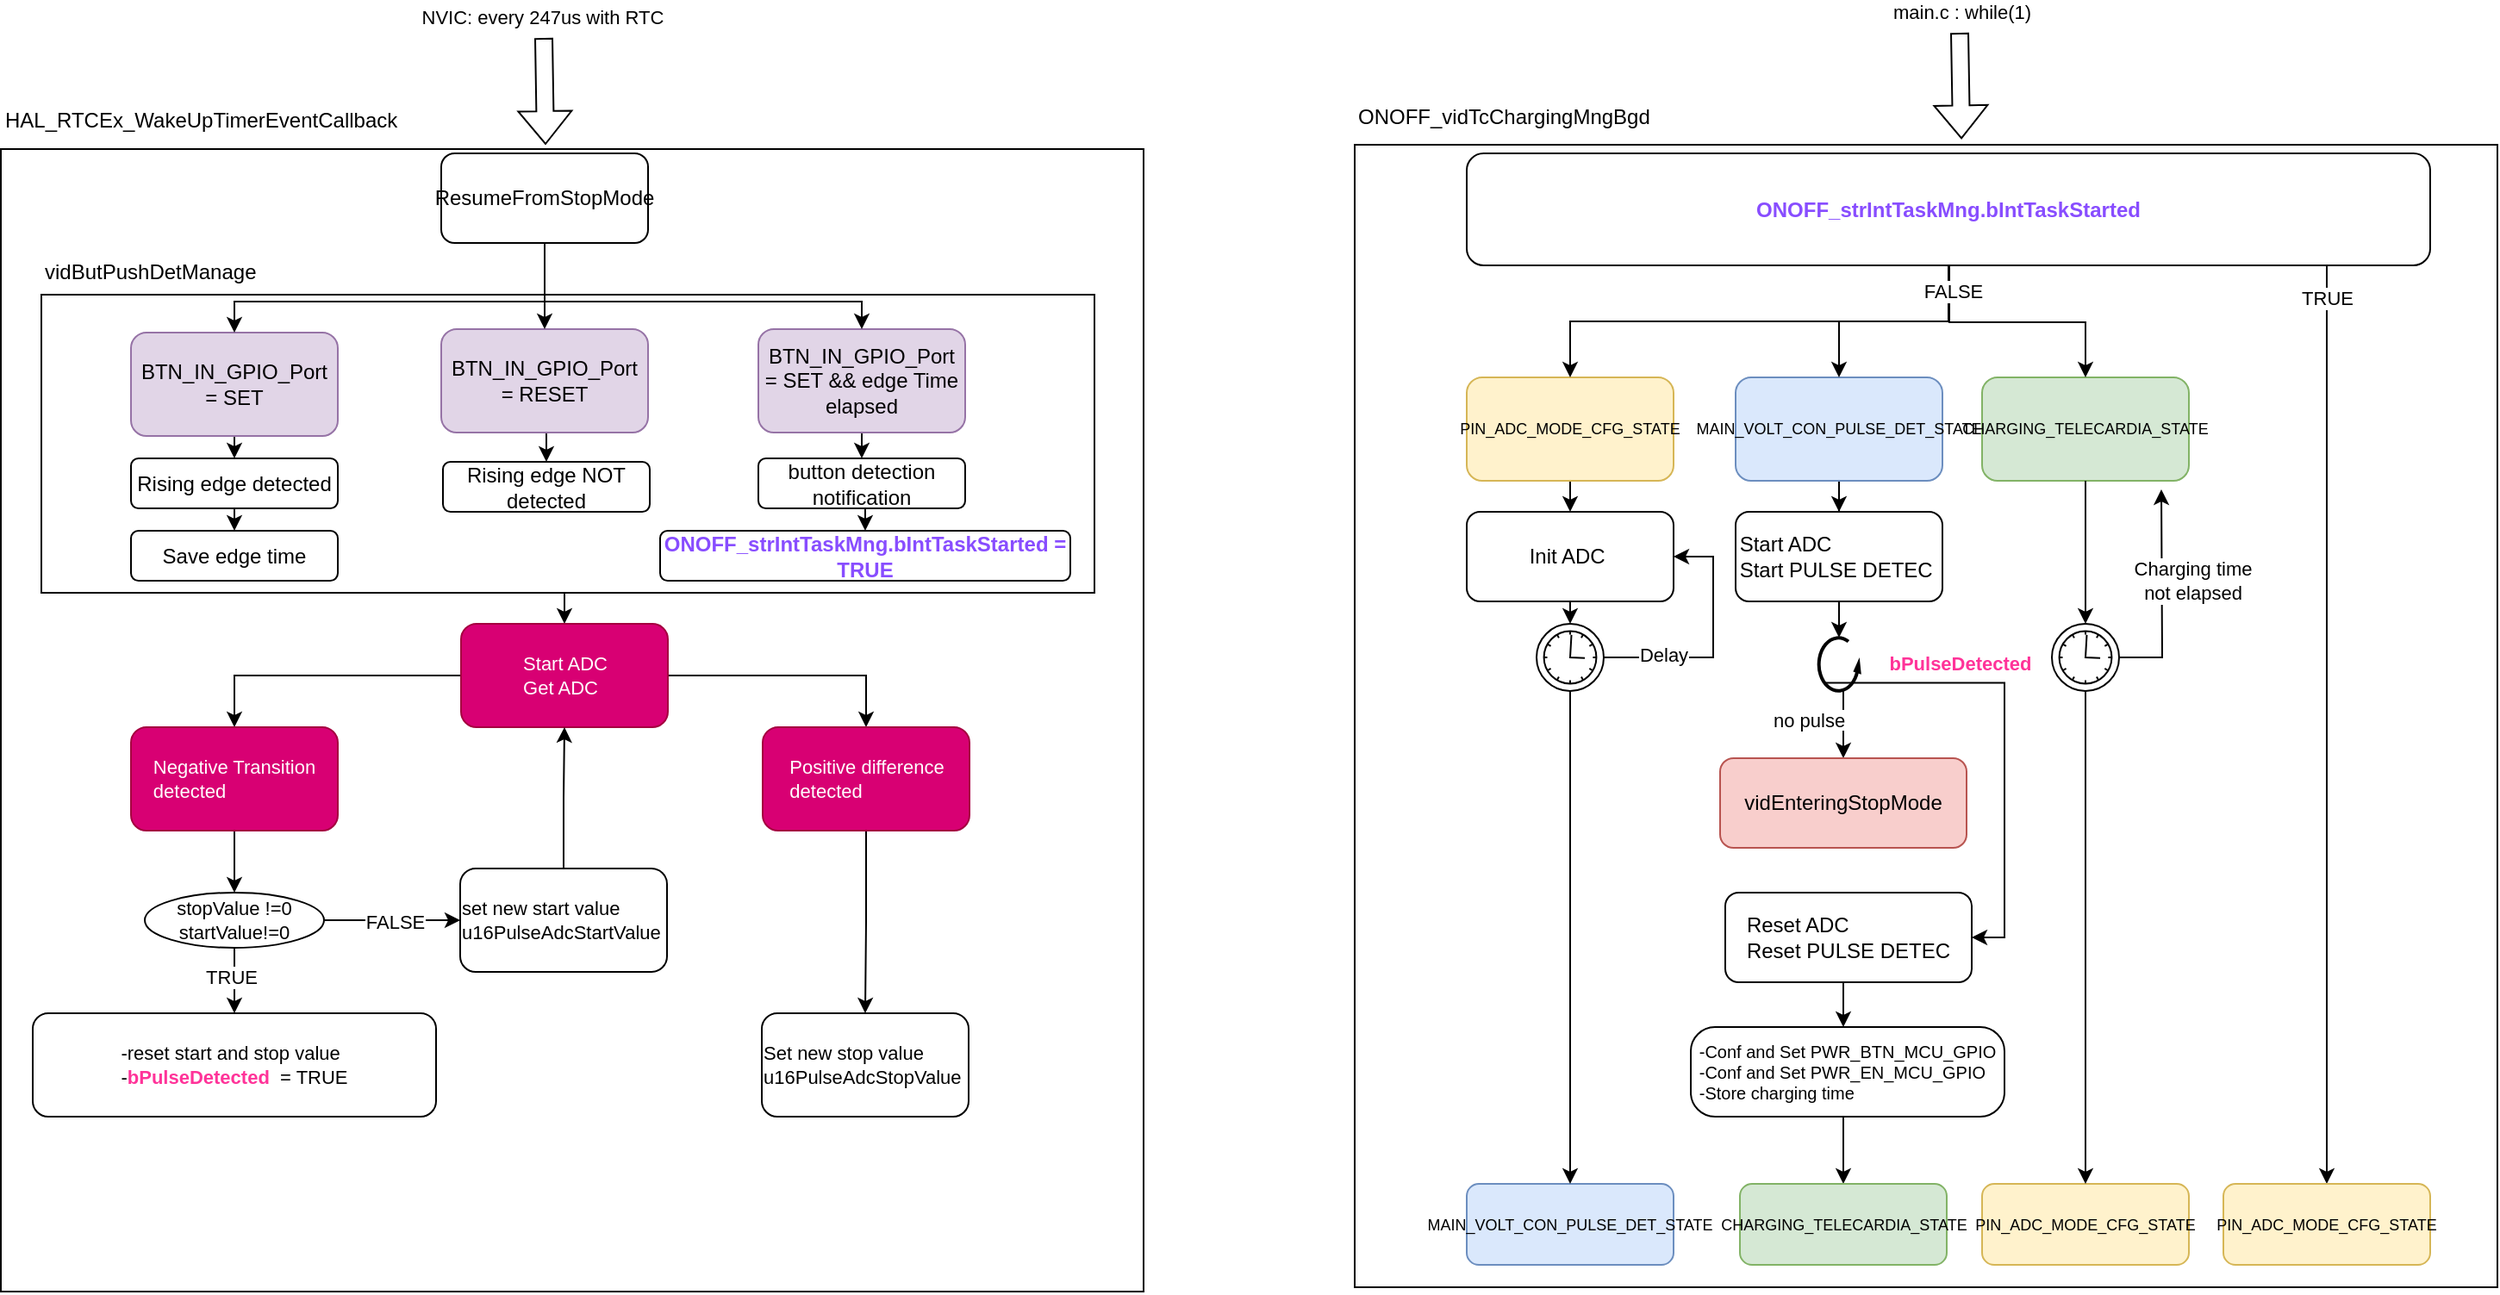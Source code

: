 <mxfile version="24.8.4">
  <diagram name="Page-1" id="MxybN-rUto2uc-iu2BbV">
    <mxGraphModel dx="1010" dy="659" grid="1" gridSize="13" guides="1" tooltips="1" connect="1" arrows="1" fold="1" page="1" pageScale="1" pageWidth="827" pageHeight="1169" math="0" shadow="0">
      <root>
        <mxCell id="0" />
        <mxCell id="1" parent="0" />
        <mxCell id="j8pmvMZr8ETkO79uosbp-1" value="" style="whiteSpace=wrap;html=1;aspect=fixed;" parent="1" vertex="1">
          <mxGeometry x="46.5" y="132.5" width="663" height="663" as="geometry" />
        </mxCell>
        <mxCell id="j8pmvMZr8ETkO79uosbp-2" value="" style="whiteSpace=wrap;html=1;aspect=fixed;" parent="1" vertex="1">
          <mxGeometry x="832" y="130" width="663" height="663" as="geometry" />
        </mxCell>
        <mxCell id="j8pmvMZr8ETkO79uosbp-3" value="HAL_RTCEx_WakeUpTimerEventCallback" style="text;whiteSpace=wrap;" parent="1" vertex="1">
          <mxGeometry x="46.5" y="102" width="195" height="40" as="geometry" />
        </mxCell>
        <mxCell id="j8pmvMZr8ETkO79uosbp-4" value="ONOFF_vidTcChargingMngBgd" style="text;whiteSpace=wrap;" parent="1" vertex="1">
          <mxGeometry x="832" y="100" width="169" height="39" as="geometry" />
        </mxCell>
        <mxCell id="0a85Kjry8dQB_oetqC8E-26" style="edgeStyle=orthogonalEdgeStyle;rounded=0;orthogonalLoop=1;jettySize=auto;html=1;exitX=0.5;exitY=1;exitDx=0;exitDy=0;entryX=0.5;entryY=0;entryDx=0;entryDy=0;" edge="1" parent="1" source="0a85Kjry8dQB_oetqC8E-4" target="0a85Kjry8dQB_oetqC8E-9">
          <mxGeometry relative="1" as="geometry" />
        </mxCell>
        <mxCell id="0a85Kjry8dQB_oetqC8E-4" value="PIN_ADC_MODE_CFG_STATE" style="rounded=1;whiteSpace=wrap;html=1;fontSize=9;fillColor=#fff2cc;strokeColor=#d6b656;" vertex="1" parent="1">
          <mxGeometry x="897" y="265" width="120" height="60" as="geometry" />
        </mxCell>
        <mxCell id="0a85Kjry8dQB_oetqC8E-69" style="edgeStyle=orthogonalEdgeStyle;rounded=0;orthogonalLoop=1;jettySize=auto;html=1;exitX=0.5;exitY=1;exitDx=0;exitDy=0;" edge="1" parent="1" source="0a85Kjry8dQB_oetqC8E-5" target="0a85Kjry8dQB_oetqC8E-36">
          <mxGeometry relative="1" as="geometry" />
        </mxCell>
        <mxCell id="0a85Kjry8dQB_oetqC8E-5" value="MAIN_VOLT_CON_PULSE_DET_STATE" style="rounded=1;whiteSpace=wrap;html=1;fontSize=9;fillColor=#dae8fc;strokeColor=#6c8ebf;" vertex="1" parent="1">
          <mxGeometry x="1053" y="265" width="120" height="60" as="geometry" />
        </mxCell>
        <mxCell id="0a85Kjry8dQB_oetqC8E-6" value="CHARGING_TELECARDIA_STATE" style="rounded=1;whiteSpace=wrap;html=1;fontSize=9;fillColor=#d5e8d4;strokeColor=#82b366;" vertex="1" parent="1">
          <mxGeometry x="1196" y="265" width="120" height="60" as="geometry" />
        </mxCell>
        <mxCell id="0a85Kjry8dQB_oetqC8E-9" value="Init ADC&amp;nbsp;" style="rounded=1;whiteSpace=wrap;html=1;" vertex="1" parent="1">
          <mxGeometry x="897" y="343" width="120" height="52" as="geometry" />
        </mxCell>
        <mxCell id="0a85Kjry8dQB_oetqC8E-16" style="edgeStyle=orthogonalEdgeStyle;rounded=0;orthogonalLoop=1;jettySize=auto;html=1;entryX=0.5;entryY=0;entryDx=0;entryDy=0;exitX=0.5;exitY=1;exitDx=0;exitDy=0;" edge="1" parent="1" source="0a85Kjry8dQB_oetqC8E-11" target="0a85Kjry8dQB_oetqC8E-4">
          <mxGeometry relative="1" as="geometry" />
        </mxCell>
        <mxCell id="0a85Kjry8dQB_oetqC8E-18" style="edgeStyle=orthogonalEdgeStyle;rounded=0;orthogonalLoop=1;jettySize=auto;html=1;exitX=0.5;exitY=1;exitDx=0;exitDy=0;entryX=0.5;entryY=0;entryDx=0;entryDy=0;" edge="1" parent="1" source="0a85Kjry8dQB_oetqC8E-11" target="0a85Kjry8dQB_oetqC8E-5">
          <mxGeometry relative="1" as="geometry" />
        </mxCell>
        <mxCell id="0a85Kjry8dQB_oetqC8E-19" style="edgeStyle=orthogonalEdgeStyle;rounded=0;orthogonalLoop=1;jettySize=auto;html=1;" edge="1" parent="1" target="0a85Kjry8dQB_oetqC8E-6">
          <mxGeometry relative="1" as="geometry">
            <mxPoint x="1177" y="200" as="sourcePoint" />
            <Array as="points">
              <mxPoint x="1177" y="233" />
              <mxPoint x="1256" y="233" />
            </Array>
          </mxGeometry>
        </mxCell>
        <mxCell id="0a85Kjry8dQB_oetqC8E-65" value="FALSE" style="edgeLabel;html=1;align=center;verticalAlign=middle;resizable=0;points=[];" vertex="1" connectable="0" parent="0a85Kjry8dQB_oetqC8E-19">
          <mxGeometry x="-0.796" y="2" relative="1" as="geometry">
            <mxPoint as="offset" />
          </mxGeometry>
        </mxCell>
        <mxCell id="0a85Kjry8dQB_oetqC8E-67" style="edgeStyle=orthogonalEdgeStyle;rounded=0;orthogonalLoop=1;jettySize=auto;html=1;exitX=0.5;exitY=1;exitDx=0;exitDy=0;entryX=0.5;entryY=0;entryDx=0;entryDy=0;" edge="1" parent="1" source="0a85Kjry8dQB_oetqC8E-11" target="0a85Kjry8dQB_oetqC8E-13">
          <mxGeometry relative="1" as="geometry">
            <Array as="points">
              <mxPoint x="1396" y="200" />
            </Array>
          </mxGeometry>
        </mxCell>
        <mxCell id="0a85Kjry8dQB_oetqC8E-68" value="TRUE" style="edgeLabel;html=1;align=center;verticalAlign=middle;resizable=0;points=[];" vertex="1" connectable="0" parent="0a85Kjry8dQB_oetqC8E-67">
          <mxGeometry x="-0.371" relative="1" as="geometry">
            <mxPoint y="2" as="offset" />
          </mxGeometry>
        </mxCell>
        <mxCell id="0a85Kjry8dQB_oetqC8E-11" value="&lt;b&gt;&lt;font color=&quot;#884dff&quot;&gt;ONOFF_strIntTaskMng.bIntTaskStarted&lt;/font&gt;&lt;/b&gt;" style="rounded=1;whiteSpace=wrap;html=1;" vertex="1" parent="1">
          <mxGeometry x="897" y="135" width="559" height="65" as="geometry" />
        </mxCell>
        <mxCell id="0a85Kjry8dQB_oetqC8E-13" value="PIN_ADC_MODE_CFG_STATE" style="rounded=1;whiteSpace=wrap;html=1;fontSize=9;fillColor=#fff2cc;strokeColor=#d6b656;" vertex="1" parent="1">
          <mxGeometry x="1336" y="733" width="120" height="47" as="geometry" />
        </mxCell>
        <mxCell id="0a85Kjry8dQB_oetqC8E-27" value="MAIN_VOLT_CON_PULSE_DET_STATE" style="rounded=1;whiteSpace=wrap;html=1;fontSize=9;fillColor=#dae8fc;strokeColor=#6c8ebf;" vertex="1" parent="1">
          <mxGeometry x="897" y="733" width="120" height="47" as="geometry" />
        </mxCell>
        <mxCell id="0a85Kjry8dQB_oetqC8E-31" style="edgeStyle=orthogonalEdgeStyle;rounded=0;orthogonalLoop=1;jettySize=auto;html=1;exitX=1;exitY=0.5;exitDx=0;exitDy=0;exitPerimeter=0;entryX=1;entryY=0.5;entryDx=0;entryDy=0;" edge="1" parent="1" source="0a85Kjry8dQB_oetqC8E-29" target="0a85Kjry8dQB_oetqC8E-9">
          <mxGeometry relative="1" as="geometry">
            <Array as="points">
              <mxPoint x="1040" y="428" />
              <mxPoint x="1040" y="369" />
            </Array>
          </mxGeometry>
        </mxCell>
        <mxCell id="0a85Kjry8dQB_oetqC8E-34" value="Delay&lt;div&gt;&lt;br/&gt;&lt;/div&gt;" style="edgeLabel;html=1;align=center;verticalAlign=middle;resizable=0;points=[];" vertex="1" connectable="0" parent="0a85Kjry8dQB_oetqC8E-31">
          <mxGeometry x="-0.482" y="-3" relative="1" as="geometry">
            <mxPoint x="-3" y="2" as="offset" />
          </mxGeometry>
        </mxCell>
        <mxCell id="0a85Kjry8dQB_oetqC8E-33" style="edgeStyle=orthogonalEdgeStyle;rounded=0;orthogonalLoop=1;jettySize=auto;html=1;exitX=0.5;exitY=1;exitDx=0;exitDy=0;exitPerimeter=0;entryX=0.5;entryY=0;entryDx=0;entryDy=0;" edge="1" parent="1" source="0a85Kjry8dQB_oetqC8E-29" target="0a85Kjry8dQB_oetqC8E-27">
          <mxGeometry relative="1" as="geometry" />
        </mxCell>
        <mxCell id="0a85Kjry8dQB_oetqC8E-29" value="" style="points=[[0.145,0.145,0],[0.5,0,0],[0.855,0.145,0],[1,0.5,0],[0.855,0.855,0],[0.5,1,0],[0.145,0.855,0],[0,0.5,0]];shape=mxgraph.bpmn.event;html=1;verticalLabelPosition=bottom;labelBackgroundColor=#ffffff;verticalAlign=top;align=center;perimeter=ellipsePerimeter;outlineConnect=0;aspect=fixed;outline=standard;symbol=timer;" vertex="1" parent="1">
          <mxGeometry x="937.5" y="408" width="39" height="39" as="geometry" />
        </mxCell>
        <mxCell id="0a85Kjry8dQB_oetqC8E-32" style="edgeStyle=orthogonalEdgeStyle;rounded=0;orthogonalLoop=1;jettySize=auto;html=1;exitX=0.5;exitY=1;exitDx=0;exitDy=0;entryX=0.5;entryY=0;entryDx=0;entryDy=0;entryPerimeter=0;" edge="1" parent="1" source="0a85Kjry8dQB_oetqC8E-9" target="0a85Kjry8dQB_oetqC8E-29">
          <mxGeometry relative="1" as="geometry" />
        </mxCell>
        <mxCell id="0a85Kjry8dQB_oetqC8E-37" style="edgeStyle=orthogonalEdgeStyle;rounded=0;orthogonalLoop=1;jettySize=auto;html=1;exitX=0.5;exitY=1;exitDx=0;exitDy=0;entryX=0.5;entryY=0;entryDx=0;entryDy=0;" edge="1" parent="1" source="0a85Kjry8dQB_oetqC8E-44" target="0a85Kjry8dQB_oetqC8E-38">
          <mxGeometry relative="1" as="geometry">
            <mxPoint x="1112.882" y="447" as="targetPoint" />
          </mxGeometry>
        </mxCell>
        <mxCell id="0a85Kjry8dQB_oetqC8E-36" value="&lt;div style=&quot;text-align: left;&quot;&gt;&lt;span style=&quot;background-color: initial;&quot;&gt;Start ADC&lt;/span&gt;&lt;/div&gt;Start PULSE DETEC&amp;nbsp;" style="rounded=1;whiteSpace=wrap;html=1;" vertex="1" parent="1">
          <mxGeometry x="1053" y="343" width="120" height="52" as="geometry" />
        </mxCell>
        <mxCell id="0a85Kjry8dQB_oetqC8E-38" value="&lt;div style=&quot;text-align: center;&quot;&gt;vidEnteringStopMode&lt;br&gt;&lt;/div&gt;" style="rounded=1;whiteSpace=wrap;html=1;fillColor=#f8cecc;strokeColor=#b85450;" vertex="1" parent="1">
          <mxGeometry x="1044" y="486" width="143" height="52" as="geometry" />
        </mxCell>
        <mxCell id="0a85Kjry8dQB_oetqC8E-46" value="" style="edgeStyle=orthogonalEdgeStyle;rounded=0;orthogonalLoop=1;jettySize=auto;html=1;exitX=0.5;exitY=1;exitDx=0;exitDy=0;entryX=0.5;entryY=0;entryDx=0;entryDy=0;" edge="1" parent="1" source="0a85Kjry8dQB_oetqC8E-36" target="0a85Kjry8dQB_oetqC8E-44">
          <mxGeometry relative="1" as="geometry">
            <mxPoint x="1114" y="483" as="targetPoint" />
            <mxPoint x="1113" y="395" as="sourcePoint" />
          </mxGeometry>
        </mxCell>
        <mxCell id="0a85Kjry8dQB_oetqC8E-49" style="edgeStyle=orthogonalEdgeStyle;rounded=0;orthogonalLoop=1;jettySize=auto;html=1;exitX=0.144;exitY=0.845;exitDx=0;exitDy=0;entryX=1;entryY=0.5;entryDx=0;entryDy=0;exitPerimeter=0;" edge="1" parent="1" source="0a85Kjry8dQB_oetqC8E-44" target="0a85Kjry8dQB_oetqC8E-48">
          <mxGeometry relative="1" as="geometry">
            <Array as="points">
              <mxPoint x="1209" y="442" />
              <mxPoint x="1209" y="590" />
            </Array>
          </mxGeometry>
        </mxCell>
        <mxCell id="0a85Kjry8dQB_oetqC8E-50" value="&lt;b&gt;&lt;font color=&quot;#ff3399&quot;&gt;bPulseDetected&lt;/font&gt;&lt;/b&gt;" style="edgeLabel;html=1;align=center;verticalAlign=middle;resizable=0;points=[];" vertex="1" connectable="0" parent="0a85Kjry8dQB_oetqC8E-49">
          <mxGeometry x="-0.619" y="-1" relative="1" as="geometry">
            <mxPoint x="27" y="-12" as="offset" />
          </mxGeometry>
        </mxCell>
        <mxCell id="0a85Kjry8dQB_oetqC8E-44" value="" style="verticalLabelPosition=bottom;html=1;verticalAlign=top;strokeWidth=2;shape=mxgraph.lean_mapping.physical_pull;pointerEvents=1;" vertex="1" parent="1">
          <mxGeometry x="1101.25" y="416" width="23.5" height="31" as="geometry" />
        </mxCell>
        <mxCell id="0a85Kjry8dQB_oetqC8E-47" value="&lt;div style=&quot;text-align: center;&quot;&gt;&lt;span style=&quot;text-wrap: nowrap; background-color: rgb(255, 255, 255);&quot;&gt;no pulse&lt;/span&gt;&lt;/div&gt;" style="text;whiteSpace=wrap;html=1;fontSize=11;" vertex="1" parent="1">
          <mxGeometry x="1072.5" y="451" width="110.5" height="26" as="geometry" />
        </mxCell>
        <mxCell id="0a85Kjry8dQB_oetqC8E-52" style="edgeStyle=orthogonalEdgeStyle;rounded=0;orthogonalLoop=1;jettySize=auto;html=1;exitX=0.5;exitY=1;exitDx=0;exitDy=0;" edge="1" parent="1" source="0a85Kjry8dQB_oetqC8E-48">
          <mxGeometry relative="1" as="geometry">
            <mxPoint x="1115.5" y="642" as="targetPoint" />
          </mxGeometry>
        </mxCell>
        <mxCell id="0a85Kjry8dQB_oetqC8E-48" value="&lt;div style=&quot;text-align: center;&quot;&gt;&lt;div style=&quot;text-align: left;&quot;&gt;&lt;span style=&quot;background-color: initial;&quot;&gt;Reset ADC&lt;/span&gt;&lt;/div&gt;Reset PULSE DETEC&lt;br&gt;&lt;/div&gt;" style="rounded=1;whiteSpace=wrap;html=1;" vertex="1" parent="1">
          <mxGeometry x="1047" y="564" width="143" height="52" as="geometry" />
        </mxCell>
        <mxCell id="0a85Kjry8dQB_oetqC8E-56" style="edgeStyle=orthogonalEdgeStyle;rounded=0;orthogonalLoop=1;jettySize=auto;html=1;exitX=0.5;exitY=1;exitDx=0;exitDy=0;entryX=0.5;entryY=0;entryDx=0;entryDy=0;" edge="1" parent="1" source="0a85Kjry8dQB_oetqC8E-53" target="0a85Kjry8dQB_oetqC8E-55">
          <mxGeometry relative="1" as="geometry" />
        </mxCell>
        <mxCell id="0a85Kjry8dQB_oetqC8E-53" value="&lt;div style=&quot;text-align: center; font-size: 10px;&quot;&gt;&lt;div style=&quot;text-align: left; font-size: 10px;&quot;&gt;-Conf and Set PWR_BTN_MCU_GPIO&lt;br style=&quot;font-size: 10px;&quot;&gt;-Conf and Set&amp;nbsp;PWR_EN_MCU_GPIO&lt;br style=&quot;font-size: 10px;&quot;&gt;-Store charging time&lt;/div&gt;&lt;/div&gt;" style="rounded=1;whiteSpace=wrap;html=1;arcSize=27;fontSize=10;" vertex="1" parent="1">
          <mxGeometry x="1027" y="642" width="182" height="52" as="geometry" />
        </mxCell>
        <mxCell id="0a85Kjry8dQB_oetqC8E-55" value="CHARGING_TELECARDIA_STATE" style="rounded=1;whiteSpace=wrap;html=1;fontSize=9;fillColor=#d5e8d4;strokeColor=#82b366;" vertex="1" parent="1">
          <mxGeometry x="1055.5" y="733" width="120" height="47" as="geometry" />
        </mxCell>
        <mxCell id="0a85Kjry8dQB_oetqC8E-57" value="PIN_ADC_MODE_CFG_STATE" style="rounded=1;whiteSpace=wrap;html=1;fontSize=9;fillColor=#fff2cc;strokeColor=#d6b656;" vertex="1" parent="1">
          <mxGeometry x="1196" y="733" width="120" height="47" as="geometry" />
        </mxCell>
        <mxCell id="0a85Kjry8dQB_oetqC8E-60" style="edgeStyle=orthogonalEdgeStyle;rounded=0;orthogonalLoop=1;jettySize=auto;html=1;exitX=1;exitY=0.5;exitDx=0;exitDy=0;exitPerimeter=0;" edge="1" parent="1" source="0a85Kjry8dQB_oetqC8E-58">
          <mxGeometry relative="1" as="geometry">
            <mxPoint x="1300" y="330" as="targetPoint" />
          </mxGeometry>
        </mxCell>
        <mxCell id="0a85Kjry8dQB_oetqC8E-61" value="Charging time &lt;br&gt;not elapsed" style="edgeLabel;html=1;align=center;verticalAlign=middle;resizable=0;points=[];" vertex="1" connectable="0" parent="0a85Kjry8dQB_oetqC8E-60">
          <mxGeometry x="-0.787" relative="1" as="geometry">
            <mxPoint x="29" y="-45" as="offset" />
          </mxGeometry>
        </mxCell>
        <mxCell id="0a85Kjry8dQB_oetqC8E-62" style="edgeStyle=orthogonalEdgeStyle;rounded=0;orthogonalLoop=1;jettySize=auto;html=1;exitX=0.5;exitY=1;exitDx=0;exitDy=0;exitPerimeter=0;" edge="1" parent="1" source="0a85Kjry8dQB_oetqC8E-58" target="0a85Kjry8dQB_oetqC8E-57">
          <mxGeometry relative="1" as="geometry" />
        </mxCell>
        <mxCell id="0a85Kjry8dQB_oetqC8E-58" value="" style="points=[[0.145,0.145,0],[0.5,0,0],[0.855,0.145,0],[1,0.5,0],[0.855,0.855,0],[0.5,1,0],[0.145,0.855,0],[0,0.5,0]];shape=mxgraph.bpmn.event;html=1;verticalLabelPosition=bottom;labelBackgroundColor=#ffffff;verticalAlign=top;align=center;perimeter=ellipsePerimeter;outlineConnect=0;aspect=fixed;outline=standard;symbol=timer;" vertex="1" parent="1">
          <mxGeometry x="1236.5" y="408" width="39" height="39" as="geometry" />
        </mxCell>
        <mxCell id="0a85Kjry8dQB_oetqC8E-59" style="edgeStyle=orthogonalEdgeStyle;rounded=0;orthogonalLoop=1;jettySize=auto;html=1;exitX=0.5;exitY=1;exitDx=0;exitDy=0;entryX=0.5;entryY=0;entryDx=0;entryDy=0;entryPerimeter=0;" edge="1" parent="1" source="0a85Kjry8dQB_oetqC8E-6" target="0a85Kjry8dQB_oetqC8E-58">
          <mxGeometry relative="1" as="geometry" />
        </mxCell>
        <mxCell id="0a85Kjry8dQB_oetqC8E-73" value="" style="shape=flexArrow;endArrow=classic;html=1;rounded=0;entryX=0.531;entryY=-0.005;entryDx=0;entryDy=0;entryPerimeter=0;" edge="1" parent="1" target="j8pmvMZr8ETkO79uosbp-2">
          <mxGeometry width="50" height="50" relative="1" as="geometry">
            <mxPoint x="1183" y="65" as="sourcePoint" />
            <mxPoint x="1272" y="39" as="targetPoint" />
          </mxGeometry>
        </mxCell>
        <mxCell id="0a85Kjry8dQB_oetqC8E-74" value="main.c : while(1)" style="edgeLabel;html=1;align=center;verticalAlign=middle;resizable=0;points=[];" vertex="1" connectable="0" parent="0a85Kjry8dQB_oetqC8E-73">
          <mxGeometry x="-0.505" y="-1" relative="1" as="geometry">
            <mxPoint x="1" y="-28" as="offset" />
          </mxGeometry>
        </mxCell>
        <mxCell id="0a85Kjry8dQB_oetqC8E-75" value="" style="shape=flexArrow;endArrow=classic;html=1;rounded=0;entryX=0.531;entryY=-0.005;entryDx=0;entryDy=0;entryPerimeter=0;" edge="1" parent="1">
          <mxGeometry width="50" height="50" relative="1" as="geometry">
            <mxPoint x="361.5" y="68" as="sourcePoint" />
            <mxPoint x="362.5" y="130" as="targetPoint" />
          </mxGeometry>
        </mxCell>
        <mxCell id="0a85Kjry8dQB_oetqC8E-76" value="NVIC: every 247us with RTC&amp;nbsp;" style="edgeLabel;html=1;align=center;verticalAlign=middle;resizable=0;points=[];" vertex="1" connectable="0" parent="0a85Kjry8dQB_oetqC8E-75">
          <mxGeometry x="-0.505" y="-1" relative="1" as="geometry">
            <mxPoint x="1" y="-28" as="offset" />
          </mxGeometry>
        </mxCell>
        <mxCell id="0a85Kjry8dQB_oetqC8E-78" value="ResumeFromStopMode" style="rounded=1;whiteSpace=wrap;html=1;" vertex="1" parent="1">
          <mxGeometry x="302" y="135" width="120" height="52" as="geometry" />
        </mxCell>
        <mxCell id="0a85Kjry8dQB_oetqC8E-80" value="vidButPushDetManage" style="text;whiteSpace=wrap;" vertex="1" parent="1">
          <mxGeometry x="70" y="190" width="169" height="39" as="geometry" />
        </mxCell>
        <mxCell id="0a85Kjry8dQB_oetqC8E-83" value="" style="rounded=0;whiteSpace=wrap;html=1;" vertex="1" parent="1">
          <mxGeometry x="70" y="217" width="611" height="173" as="geometry" />
        </mxCell>
        <mxCell id="0a85Kjry8dQB_oetqC8E-92" style="edgeStyle=orthogonalEdgeStyle;rounded=0;orthogonalLoop=1;jettySize=auto;html=1;exitX=0.5;exitY=1;exitDx=0;exitDy=0;entryX=0.5;entryY=0;entryDx=0;entryDy=0;" edge="1" parent="1" source="0a85Kjry8dQB_oetqC8E-84" target="0a85Kjry8dQB_oetqC8E-89">
          <mxGeometry relative="1" as="geometry" />
        </mxCell>
        <mxCell id="0a85Kjry8dQB_oetqC8E-84" value="BTN_IN_GPIO_Port = SET" style="rounded=1;whiteSpace=wrap;html=1;fillColor=#e1d5e7;strokeColor=#9673a6;" vertex="1" parent="1">
          <mxGeometry x="122" y="239" width="120" height="60" as="geometry" />
        </mxCell>
        <mxCell id="0a85Kjry8dQB_oetqC8E-95" style="edgeStyle=orthogonalEdgeStyle;rounded=0;orthogonalLoop=1;jettySize=auto;html=1;exitX=0.5;exitY=1;exitDx=0;exitDy=0;entryX=0.5;entryY=0;entryDx=0;entryDy=0;" edge="1" parent="1" source="0a85Kjry8dQB_oetqC8E-87" target="0a85Kjry8dQB_oetqC8E-94">
          <mxGeometry relative="1" as="geometry" />
        </mxCell>
        <mxCell id="0a85Kjry8dQB_oetqC8E-87" value="BTN_IN_GPIO_Port = RESET" style="rounded=1;whiteSpace=wrap;html=1;fillColor=#e1d5e7;strokeColor=#9673a6;" vertex="1" parent="1">
          <mxGeometry x="302" y="237" width="120" height="60" as="geometry" />
        </mxCell>
        <mxCell id="0a85Kjry8dQB_oetqC8E-102" style="edgeStyle=orthogonalEdgeStyle;rounded=0;orthogonalLoop=1;jettySize=auto;html=1;exitX=0.5;exitY=1;exitDx=0;exitDy=0;entryX=0.5;entryY=0;entryDx=0;entryDy=0;" edge="1" parent="1" source="0a85Kjry8dQB_oetqC8E-88" target="0a85Kjry8dQB_oetqC8E-96">
          <mxGeometry relative="1" as="geometry" />
        </mxCell>
        <mxCell id="0a85Kjry8dQB_oetqC8E-88" value="BTN_IN_GPIO_Port = SET &amp;amp;&amp;amp; edge Time elapsed" style="rounded=1;whiteSpace=wrap;html=1;fillColor=#e1d5e7;strokeColor=#9673a6;" vertex="1" parent="1">
          <mxGeometry x="486" y="237" width="120" height="60" as="geometry" />
        </mxCell>
        <mxCell id="0a85Kjry8dQB_oetqC8E-93" style="edgeStyle=orthogonalEdgeStyle;rounded=0;orthogonalLoop=1;jettySize=auto;html=1;exitX=0.5;exitY=1;exitDx=0;exitDy=0;entryX=0.5;entryY=0;entryDx=0;entryDy=0;" edge="1" parent="1" source="0a85Kjry8dQB_oetqC8E-89" target="0a85Kjry8dQB_oetqC8E-90">
          <mxGeometry relative="1" as="geometry" />
        </mxCell>
        <mxCell id="0a85Kjry8dQB_oetqC8E-89" value="Rising edge detected" style="rounded=1;whiteSpace=wrap;html=1;" vertex="1" parent="1">
          <mxGeometry x="122" y="312" width="120" height="29" as="geometry" />
        </mxCell>
        <mxCell id="0a85Kjry8dQB_oetqC8E-90" value="Save edge time" style="rounded=1;whiteSpace=wrap;html=1;" vertex="1" parent="1">
          <mxGeometry x="122" y="354" width="120" height="29" as="geometry" />
        </mxCell>
        <mxCell id="0a85Kjry8dQB_oetqC8E-94" value="Rising edge NOT detected" style="rounded=1;whiteSpace=wrap;html=1;" vertex="1" parent="1">
          <mxGeometry x="303" y="314" width="120" height="29" as="geometry" />
        </mxCell>
        <mxCell id="0a85Kjry8dQB_oetqC8E-103" style="edgeStyle=orthogonalEdgeStyle;rounded=0;orthogonalLoop=1;jettySize=auto;html=1;exitX=0.5;exitY=1;exitDx=0;exitDy=0;entryX=0.5;entryY=0;entryDx=0;entryDy=0;" edge="1" parent="1" source="0a85Kjry8dQB_oetqC8E-96" target="0a85Kjry8dQB_oetqC8E-97">
          <mxGeometry relative="1" as="geometry" />
        </mxCell>
        <mxCell id="0a85Kjry8dQB_oetqC8E-96" value="button detection notification" style="rounded=1;whiteSpace=wrap;html=1;" vertex="1" parent="1">
          <mxGeometry x="486" y="312" width="120" height="29" as="geometry" />
        </mxCell>
        <mxCell id="0a85Kjry8dQB_oetqC8E-97" value="&lt;b&gt;&lt;font color=&quot;#884dff&quot;&gt;ONOFF_strIntTaskMng.bIntTaskStarted = TRUE&lt;/font&gt;&lt;/b&gt;" style="rounded=1;whiteSpace=wrap;html=1;" vertex="1" parent="1">
          <mxGeometry x="429" y="354" width="238" height="29" as="geometry" />
        </mxCell>
        <mxCell id="0a85Kjry8dQB_oetqC8E-101" style="edgeStyle=orthogonalEdgeStyle;rounded=0;orthogonalLoop=1;jettySize=auto;html=1;entryX=0.5;entryY=0;entryDx=0;entryDy=0;" edge="1" parent="1" source="0a85Kjry8dQB_oetqC8E-78" target="0a85Kjry8dQB_oetqC8E-87">
          <mxGeometry relative="1" as="geometry">
            <mxPoint x="363" y="260" as="targetPoint" />
            <Array as="points">
              <mxPoint x="362" y="237" />
            </Array>
          </mxGeometry>
        </mxCell>
        <mxCell id="0a85Kjry8dQB_oetqC8E-106" style="edgeStyle=orthogonalEdgeStyle;rounded=0;orthogonalLoop=1;jettySize=auto;html=1;exitX=0.5;exitY=1;exitDx=0;exitDy=0;entryX=0.5;entryY=0;entryDx=0;entryDy=0;" edge="1" parent="1" source="0a85Kjry8dQB_oetqC8E-78" target="0a85Kjry8dQB_oetqC8E-84">
          <mxGeometry relative="1" as="geometry">
            <Array as="points">
              <mxPoint x="362" y="221" />
              <mxPoint x="182" y="221" />
            </Array>
          </mxGeometry>
        </mxCell>
        <mxCell id="0a85Kjry8dQB_oetqC8E-107" style="edgeStyle=orthogonalEdgeStyle;rounded=0;orthogonalLoop=1;jettySize=auto;html=1;exitX=0.5;exitY=1;exitDx=0;exitDy=0;entryX=0.5;entryY=0;entryDx=0;entryDy=0;" edge="1" parent="1" source="0a85Kjry8dQB_oetqC8E-78" target="0a85Kjry8dQB_oetqC8E-88">
          <mxGeometry relative="1" as="geometry">
            <Array as="points">
              <mxPoint x="362" y="221" />
              <mxPoint x="546" y="221" />
            </Array>
          </mxGeometry>
        </mxCell>
        <mxCell id="0a85Kjry8dQB_oetqC8E-109" style="edgeStyle=orthogonalEdgeStyle;rounded=0;orthogonalLoop=1;jettySize=auto;html=1;exitX=0.5;exitY=1;exitDx=0;exitDy=0;entryX=0.5;entryY=0;entryDx=0;entryDy=0;" edge="1" parent="1" source="0a85Kjry8dQB_oetqC8E-83" target="0a85Kjry8dQB_oetqC8E-110">
          <mxGeometry relative="1" as="geometry" />
        </mxCell>
        <mxCell id="0a85Kjry8dQB_oetqC8E-126" style="edgeStyle=orthogonalEdgeStyle;rounded=0;orthogonalLoop=1;jettySize=auto;html=1;exitX=0;exitY=0.5;exitDx=0;exitDy=0;entryX=0.5;entryY=0;entryDx=0;entryDy=0;" edge="1" parent="1" source="0a85Kjry8dQB_oetqC8E-110" target="0a85Kjry8dQB_oetqC8E-112">
          <mxGeometry relative="1" as="geometry" />
        </mxCell>
        <mxCell id="0a85Kjry8dQB_oetqC8E-127" style="edgeStyle=orthogonalEdgeStyle;rounded=0;orthogonalLoop=1;jettySize=auto;html=1;exitX=1;exitY=0.5;exitDx=0;exitDy=0;entryX=0.5;entryY=0;entryDx=0;entryDy=0;" edge="1" parent="1" source="0a85Kjry8dQB_oetqC8E-110" target="0a85Kjry8dQB_oetqC8E-113">
          <mxGeometry relative="1" as="geometry" />
        </mxCell>
        <mxCell id="0a85Kjry8dQB_oetqC8E-110" value="&lt;div style=&quot;font-size: 11px; text-align: left;&quot;&gt;&lt;span style=&quot;background-color: initial; font-size: 11px;&quot;&gt;Start ADC&lt;/span&gt;&lt;/div&gt;&lt;div style=&quot;text-align: left; font-size: 11px;&quot;&gt;&lt;span style=&quot;background-color: initial; text-align: center; font-size: 11px;&quot;&gt;Get ADC&amp;nbsp;&lt;/span&gt;&lt;/div&gt;" style="rounded=1;whiteSpace=wrap;html=1;fontSize=11;fillColor=#d80073;strokeColor=#A50040;fontColor=#ffffff;" vertex="1" parent="1">
          <mxGeometry x="313.5" y="408" width="120" height="60" as="geometry" />
        </mxCell>
        <mxCell id="0a85Kjry8dQB_oetqC8E-119" style="edgeStyle=orthogonalEdgeStyle;rounded=0;orthogonalLoop=1;jettySize=auto;html=1;exitX=0.5;exitY=1;exitDx=0;exitDy=0;entryX=0.5;entryY=0;entryDx=0;entryDy=0;" edge="1" parent="1" source="0a85Kjry8dQB_oetqC8E-112" target="0a85Kjry8dQB_oetqC8E-116">
          <mxGeometry relative="1" as="geometry" />
        </mxCell>
        <mxCell id="0a85Kjry8dQB_oetqC8E-112" value="&lt;div style=&quot;font-size: 11px; text-align: left;&quot;&gt;Negative Transition&lt;br style=&quot;font-size: 11px;&quot;&gt;detected&lt;/div&gt;" style="rounded=1;whiteSpace=wrap;html=1;fontSize=11;fillColor=#d80073;strokeColor=#A50040;fontColor=#ffffff;" vertex="1" parent="1">
          <mxGeometry x="122" y="468" width="120" height="60" as="geometry" />
        </mxCell>
        <mxCell id="0a85Kjry8dQB_oetqC8E-129" style="edgeStyle=orthogonalEdgeStyle;rounded=0;orthogonalLoop=1;jettySize=auto;html=1;exitX=0.5;exitY=1;exitDx=0;exitDy=0;" edge="1" parent="1" source="0a85Kjry8dQB_oetqC8E-113" target="0a85Kjry8dQB_oetqC8E-114">
          <mxGeometry relative="1" as="geometry" />
        </mxCell>
        <mxCell id="0a85Kjry8dQB_oetqC8E-113" value="&lt;div style=&quot;font-size: 11px; text-align: left;&quot;&gt;Positive difference&lt;br style=&quot;font-size: 11px;&quot;&gt;detected&lt;/div&gt;" style="rounded=1;whiteSpace=wrap;html=1;fontSize=11;fillColor=#d80073;strokeColor=#A50040;fontColor=#ffffff;" vertex="1" parent="1">
          <mxGeometry x="488.5" y="468" width="120" height="60" as="geometry" />
        </mxCell>
        <mxCell id="0a85Kjry8dQB_oetqC8E-114" value="&lt;div style=&quot;font-size: 11px; text-align: left;&quot;&gt;Set new stop value u16PulseAdcStopValue&lt;/div&gt;" style="rounded=1;whiteSpace=wrap;html=1;fontSize=11;" vertex="1" parent="1">
          <mxGeometry x="488" y="634" width="120" height="60" as="geometry" />
        </mxCell>
        <mxCell id="0a85Kjry8dQB_oetqC8E-125" style="edgeStyle=orthogonalEdgeStyle;rounded=0;orthogonalLoop=1;jettySize=auto;html=1;exitX=0.5;exitY=0;exitDx=0;exitDy=0;" edge="1" parent="1" source="0a85Kjry8dQB_oetqC8E-115" target="0a85Kjry8dQB_oetqC8E-110">
          <mxGeometry relative="1" as="geometry" />
        </mxCell>
        <mxCell id="0a85Kjry8dQB_oetqC8E-115" value="&lt;div style=&quot;font-size: 11px; text-align: left;&quot;&gt;set new start value u16PulseAdcStartValue&lt;/div&gt;" style="rounded=1;whiteSpace=wrap;html=1;fontSize=11;" vertex="1" parent="1">
          <mxGeometry x="313" y="550" width="120" height="60" as="geometry" />
        </mxCell>
        <mxCell id="0a85Kjry8dQB_oetqC8E-120" style="edgeStyle=orthogonalEdgeStyle;rounded=0;orthogonalLoop=1;jettySize=auto;html=1;exitX=0.5;exitY=1;exitDx=0;exitDy=0;entryX=0.5;entryY=0;entryDx=0;entryDy=0;" edge="1" parent="1" source="0a85Kjry8dQB_oetqC8E-116" target="0a85Kjry8dQB_oetqC8E-117">
          <mxGeometry relative="1" as="geometry" />
        </mxCell>
        <mxCell id="0a85Kjry8dQB_oetqC8E-131" value="TRUE" style="edgeLabel;html=1;align=center;verticalAlign=middle;resizable=0;points=[];" vertex="1" connectable="0" parent="0a85Kjry8dQB_oetqC8E-120">
          <mxGeometry x="-0.105" y="-2" relative="1" as="geometry">
            <mxPoint as="offset" />
          </mxGeometry>
        </mxCell>
        <mxCell id="0a85Kjry8dQB_oetqC8E-123" style="edgeStyle=orthogonalEdgeStyle;rounded=0;orthogonalLoop=1;jettySize=auto;html=1;exitX=1;exitY=0.5;exitDx=0;exitDy=0;entryX=0;entryY=0.5;entryDx=0;entryDy=0;" edge="1" parent="1" source="0a85Kjry8dQB_oetqC8E-116" target="0a85Kjry8dQB_oetqC8E-115">
          <mxGeometry relative="1" as="geometry" />
        </mxCell>
        <mxCell id="0a85Kjry8dQB_oetqC8E-130" value="FALSE" style="edgeLabel;html=1;align=center;verticalAlign=middle;resizable=0;points=[];" vertex="1" connectable="0" parent="0a85Kjry8dQB_oetqC8E-123">
          <mxGeometry x="0.025" y="-1" relative="1" as="geometry">
            <mxPoint as="offset" />
          </mxGeometry>
        </mxCell>
        <mxCell id="0a85Kjry8dQB_oetqC8E-116" value="stopValue !=0&lt;br style=&quot;font-size: 11px;&quot;&gt;startValue!=0" style="ellipse;whiteSpace=wrap;html=1;fontSize=11;" vertex="1" parent="1">
          <mxGeometry x="130" y="564" width="104" height="32" as="geometry" />
        </mxCell>
        <mxCell id="0a85Kjry8dQB_oetqC8E-117" value="&lt;div style=&quot;font-size: 11px; text-align: left;&quot;&gt;-reset start and stop value&lt;br style=&quot;font-size: 11px;&quot;&gt;-&lt;b style=&quot;font-size: 11px; text-align: center; text-wrap: nowrap;&quot;&gt;&lt;font color=&quot;#ff3399&quot; style=&quot;font-size: 11px;&quot;&gt;bPulseDetected&lt;/font&gt;&lt;/b&gt;&amp;nbsp; = TRUE&lt;/div&gt;" style="rounded=1;whiteSpace=wrap;html=1;fontSize=11;" vertex="1" parent="1">
          <mxGeometry x="65" y="634" width="234" height="60" as="geometry" />
        </mxCell>
      </root>
    </mxGraphModel>
  </diagram>
</mxfile>
